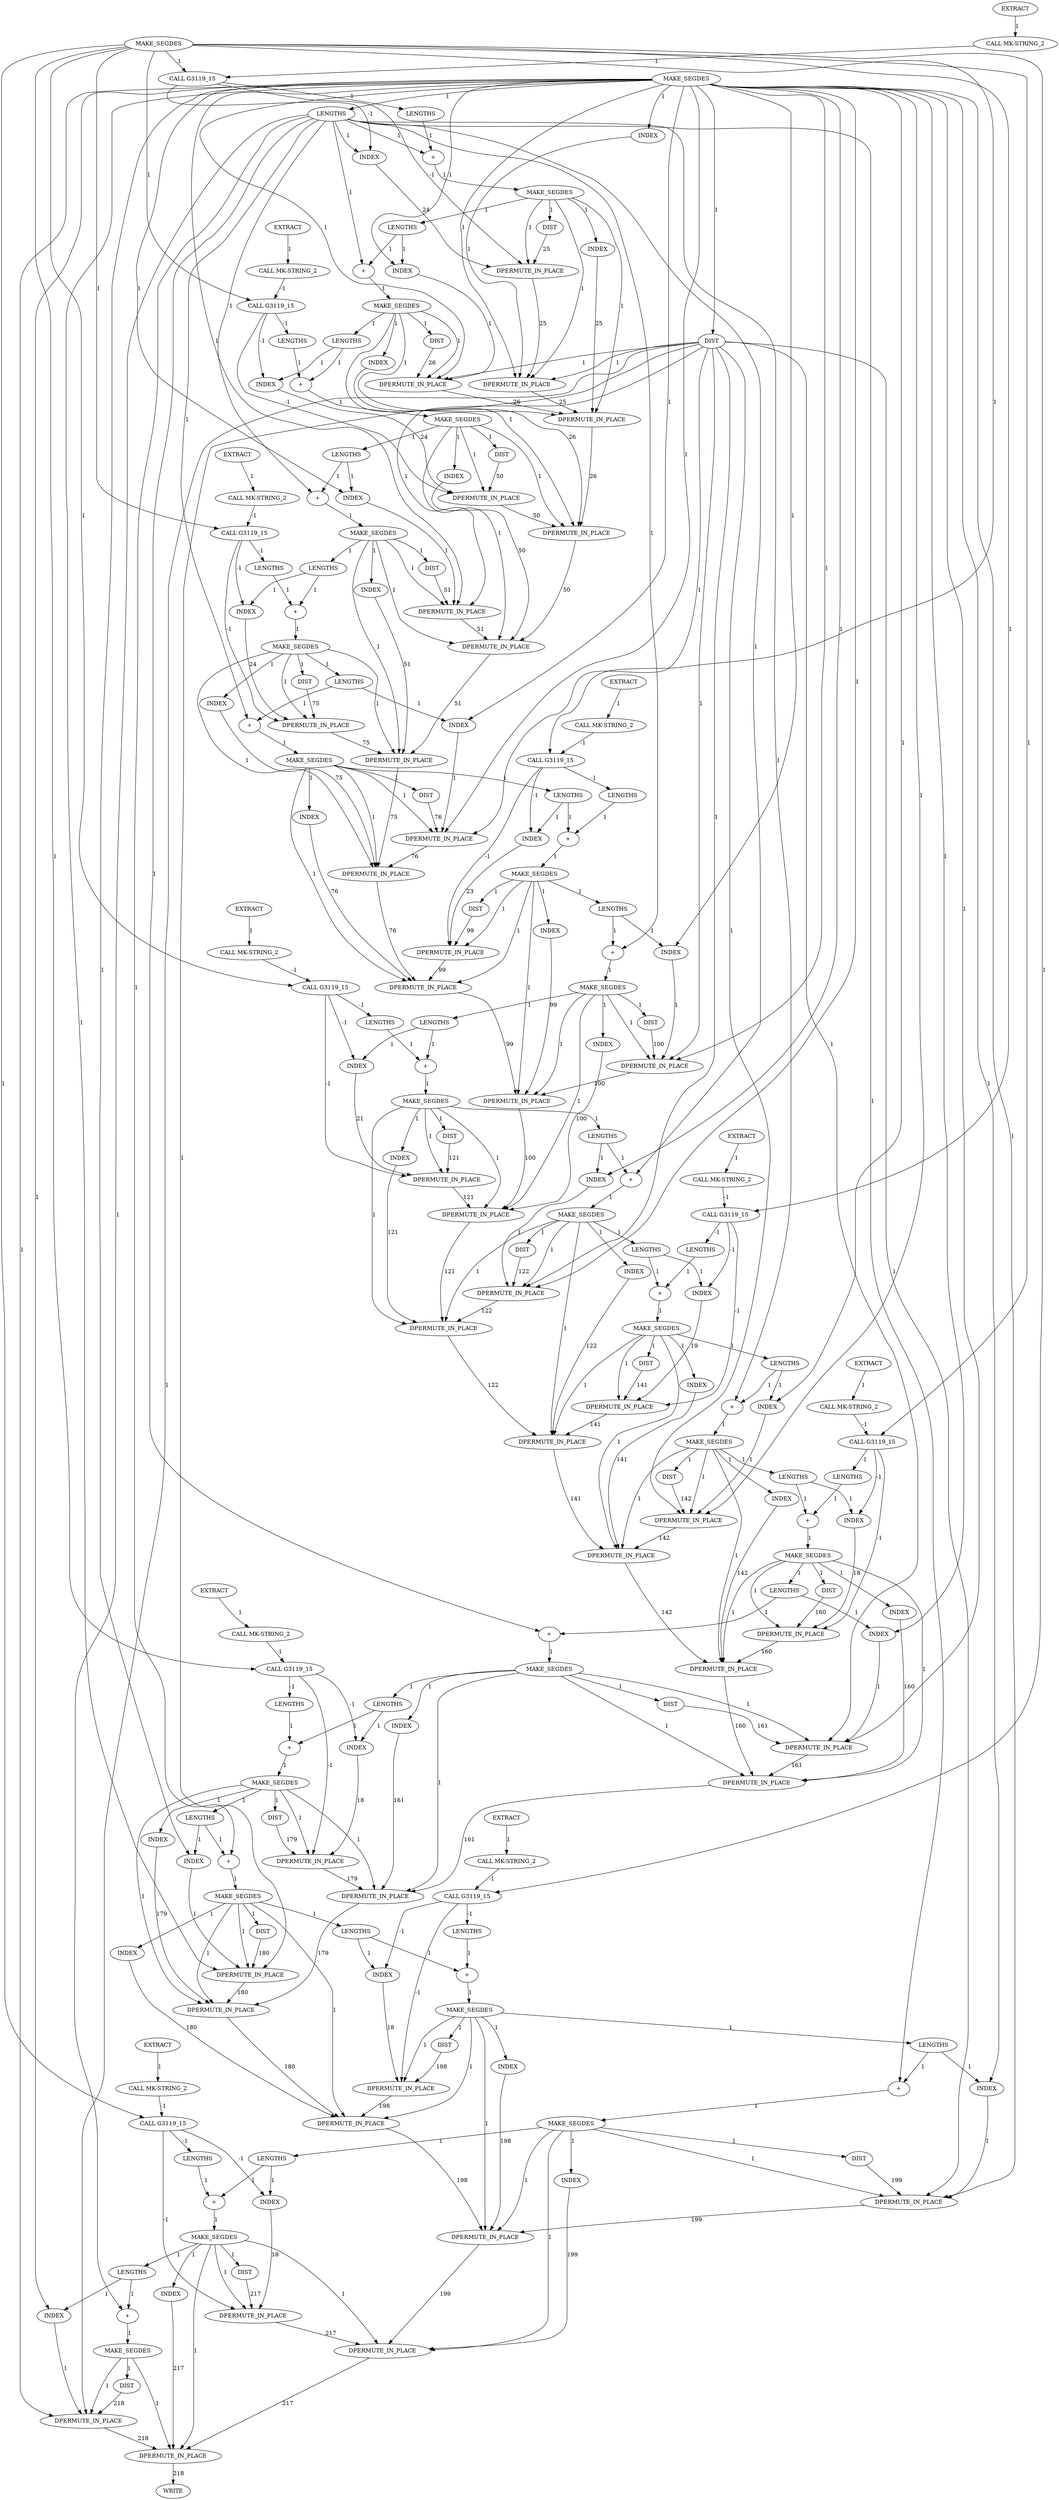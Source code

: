 digraph {
	ep_A_INST_10393 [label=DPERMUTE_IN_PLACE cost=386]
	ep_A_INST_10379 [label=DPERMUTE_IN_PLACE cost=344]
	ep_A_INST_6887 [label=MAKE_SEGDES cost=43]
	ep_A_INST_7927 [label=LENGTHS cost=1892]
	ep_A_INST_10364 [label=DPERMUTE_IN_PLACE cost=171]
	ep_A_INST_7839 [label=INDEX cost=2150]
	ep_A_INST_1050 [label="CALL MK-STRING_2" cost=0]
	ep_A_INST_6859 [label=INDEX cost=215]
	ep_A_INST_1094 [label="CALL MK-STRING_2" cost=0]
	ep_A_INST_6731 [label=EXTRACT cost=1978]
	ep_A_INST_7373 [label=MAKE_SEGDES cost=86]
	ep_A_INST_6725 [label=EXTRACT cost=43]
	ep_A_INST_8134 [label=INDEX cost=129]
	ep_A_INST_6785 [label=INDEX cost=215]
	ep_A_INST_10366 [label=DPERMUTE_IN_PLACE cost=344]
	ep_A_INST_7489 [label=LENGTHS cost=43]
	ep_A_INST_8150 [label=MAKE_SEGDES cost=43]
	ep_A_INST_10372 [label=DPERMUTE_IN_PLACE cost=172]
	ep_A_INST_7307 [label=MAKE_SEGDES cost=1]
	ep_A_INST_7447 [label=MAKE_SEGDES cost=1]
	ep_A_INST_10396 [label=DPERMUTE_IN_PLACE cost=172]
	ep_A_INST_6767 [label=EXTRACT cost=43]
	ep_A_INST_7867 [label=MAKE_SEGDES cost=43]
	ep_A_INST_8068 [label="+" cost=43]
	ep_A_INST_8049 [label=LENGTHS cost=43]
	ep_A_INST_8156 [label=DIST cost=1]
	ep_A_INST_7379 [label=DIST cost=43]
	ep_A_INST_7593 [label=DIST cost=86]
	ep_A_INST_6947 [label=LENGTHS cost=43]
	ep_A_INST_10359 [label=DPERMUTE_IN_PLACE cost=129]
	ep_A_INST_6813 [label=MAKE_SEGDES cost=2021]
	ep_A_INST_7659 [label=DIST cost=43]
	ep_A_INST_10362 [label=DPERMUTE_IN_PLACE cost=343]
	ep_A_INST_7637 [label=INDEX cost=172]
	ep_A_INST_7151 [label=INDEX cost=172]
	ep_A_INST_6948 [label="+" cost=43]
	ep_A_INST_10367 [label=DPERMUTE_IN_PLACE cost=258]
	ep_A_INST_7367 [label=LENGTHS cost=43]
	ep_A_INST_6893 [label=DIST cost=86]
	ep_A_INST_10397 [label=DPERMUTE_IN_PLACE cost=473]
	ep_A_INST_10376 [label=DPERMUTE_IN_PLACE cost=172]
	ep_A_INST_8079 [label=DIST cost=43]
	ep_A_INST_7209 [label=LENGTHS cost=43]
	ep_A_INST_7033 [label=DIST cost=43]
	ep_A_INST_1116 [label="CALL MK-STRING_2" cost=0]
	ep_A_INST_7011 [label=INDEX cost=215]
	ep_A_INST_1083 [label="CALL MK-STRING_2" cost=0]
	ep_A_INST_7873 [label=DIST cost=43]
	ep_A_INST_10387 [label=DPERMUTE_IN_PLACE cost=344]
	ep_A_INST_8180 [label=WRITE cost=0]
	ep_A_INST_7507 [label=LENGTHS cost=43]
	ep_A_INST_1073 [label="CALL G3119_15" cost=0]
	ep_A_INST_7423 [label=LENGTHS cost=43]
	ep_A_INST_7508 [label="+" cost=43]
	ep_A_INST_8073 [label=MAKE_SEGDES cost=1]
	ep_A_INST_10394 [label=DPERMUTE_IN_PLACE cost=257]
	ep_A_INST_1084 [label="CALL G3119_15" cost=0]
	ep_A_INST_1095 [label="CALL G3119_15" cost=0]
	ep_A_INST_8057 [label=INDEX cost=172]
	ep_A_INST_7722 [label="+" cost=86]
	ep_A_INST_1047 [label=MAKE_SEGDES cost=2451]
	ep_A_INST_1127 [label="CALL MK-STRING_2" cost=0]
	ep_A_INST_7703 [label=LENGTHS cost=86]
	ep_A_INST_7777 [label=INDEX cost=172]
	ep_A_INST_7357 [label=INDEX cost=215]
	ep_A_INST_1062 [label="CALL G3119_15" cost=0]
	ep_A_INST_7162 [label="+" cost=2021]
	ep_A_INST_6882 [label="+" cost=86]
	ep_A_INST_10390 [label=DPERMUTE_IN_PLACE cost=258]
	ep_A_INST_10392 [label=DPERMUTE_IN_PLACE cost=215]
	ep_A_INST_7939 [label=DIST cost=43]
	ep_A_INST_1117 [label="CALL G3119_15" cost=0]
	ep_A_INST_10378 [label=DPERMUTE_IN_PLACE cost=343]
	ep_A_INST_8007 [label=MAKE_SEGDES cost=2795]
	ep_A_INST_7233 [label=MAKE_SEGDES cost=43]
	ep_A_INST_7302 [label="+" cost=43]
	ep_A_INST_10360 [label=DPERMUTE_IN_PLACE cost=129]
	ep_A_INST_10369 [label=DPERMUTE_IN_PLACE cost=258]
	ep_A_INST_10385 [label=DPERMUTE_IN_PLACE cost=386]
	ep_A_INST_7228 [label="+" cost=43]
	ep_A_INST_6743 [label=EXTRACT cost=43]
	ep_A_INST_7629 [label=LENGTHS cost=86]
	ep_A_INST_10386 [label=DPERMUTE_IN_PLACE cost=301]
	ep_A_INST_7519 [label=DIST cost=43]
	ep_A_INST_8045 [label=INDEX cost=129]
	ep_A_INST_10370 [label=DPERMUTE_IN_PLACE cost=258]
	ep_A_INST_1105 [label="CALL MK-STRING_2" cost=0]
	ep_A_INST_6953 [label=MAKE_SEGDES cost=43]
	ep_A_INST_10371 [label=DPERMUTE_IN_PLACE cost=343]
	ep_A_INST_7022 [label="+" cost=86]
	ep_A_INST_7368 [label="+" cost=86]
	ep_A_INST_7087 [label=LENGTHS cost=43]
	ep_A_INST_7851 [label=INDEX cost=172]
	ep_A_INST_1051 [label="CALL G3119_15" cost=0]
	ep_A_INST_10375 [label=DPERMUTE_IN_PLACE cost=344]
	ep_A_INST_10358 [label=DPERMUTE_IN_PLACE cost=257]
	ep_A_INST_7793 [label=MAKE_SEGDES cost=86]
	ep_A_INST_7928 [label="+" cost=43]
	ep_A_INST_10373 [label=DPERMUTE_IN_PLACE cost=257]
	ep_A_INST_7497 [label=INDEX cost=2236]
	ep_A_INST_7027 [label=MAKE_SEGDES cost=1]
	ep_A_INST_7205 [label=INDEX cost=258]
	ep_A_INST_7983 [label=LENGTHS cost=86]
	ep_A_INST_10383 [label=DPERMUTE_IN_PLACE cost=343]
	ep_A_INST_7699 [label=INDEX cost=5461]
	ep_A_INST_7862 [label="+" cost=86]
	ep_A_INST_6769 [label=MAKE_SEGDES cost=43]
	ep_A_INST_6775 [label=DIST cost=86]
	ep_A_INST_7788 [label="+" cost=43]
	ep_A_INST_7065 [label=INDEX cost=172]
	ep_A_INST_7587 [label=MAKE_SEGDES cost=43]
	ep_A_INST_10382 [label=DPERMUTE_IN_PLACE cost=344]
	ep_A_INST_7345 [label=INDEX cost=2064]
	ep_A_INST_1149 [label="CALL MK-STRING_2" cost=0]
	ep_A_INST_10377 [label=DPERMUTE_IN_PLACE cost=301]
	ep_A_INST_6797 [label=INDEX cost=258]
	ep_A_INST_7453 [label=DIST cost=43]
	ep_A_INST_6713 [label=EXTRACT cost=129]
	ep_A_INST_6929 [label=LENGTHS cost=86]
	ep_A_INST_8126 [label=LENGTHS cost=86]
	ep_A_INST_7799 [label=DIST cost=1]
	ep_A_INST_7909 [label=LENGTHS cost=43]
	ep_A_INST_7733 [label=DIST cost=43]
	ep_A_INST_7419 [label=INDEX cost=2365]
	ep_A_INST_7917 [label=INDEX cost=129]
	ep_A_INST_7843 [label=LENGTHS cost=43]
	ep_A_INST_7279 [label=INDEX cost=215]
	ep_A_INST_8002 [label="+" cost=43]
	ep_A_INST_8122 [label=INDEX cost=2150]
	ep_A_INST_8067 [label=LENGTHS cost=43]
	ep_A_INST_7653 [label=MAKE_SEGDES cost=43]
	ep_A_INST_7559 [label=INDEX cost=258]
	ep_A_INST_6871 [label=INDEX cost=215]
	ep_A_INST_10361 [label=DPERMUTE_IN_PLACE cost=171]
	ep_A_INST_7442 [label="+" cost=86]
	ep_A_INST_7291 [label=INDEX cost=301]
	ep_A_INST_7069 [label=LENGTHS cost=1849]
	ep_A_INST_7905 [label=INDEX cost=172]
	ep_A_INST_7088 [label="+" cost=86]
	ep_A_INST_7431 [label=INDEX cost=301]
	ep_A_INST_7143 [label=LENGTHS cost=43]
	ep_A_INST_7647 [label=LENGTHS cost=43]
	ep_A_INST_10363 [label=DPERMUTE_IN_PLACE cost=172]
	ep_A_INST_6749 [label=EXTRACT cost=43]
	ep_A_INST_7485 [label=INDEX cost=172]
	ep_A_INST_6999 [label=INDEX cost=2580]
	ep_A_INST_7991 [label=INDEX cost=172]
	ep_A_INST_7769 [label=LENGTHS cost=86]
	ep_A_INST_7933 [label=MAKE_SEGDES cost=43]
	ep_A_INST_10380 [label=DPERMUTE_IN_PLACE cost=172]
	ep_A_INST_6819 [label=DIST cost=43]
	ep_A_INST_6761 [label=EXTRACT cost=1]
	ep_A_INST_7711 [label=INDEX cost=258]
	ep_A_INST_7217 [label=INDEX cost=215]
	ep_A_INST_1061 [label="CALL MK-STRING_2" cost=0]
	ep_A_INST_10391 [label=DPERMUTE_IN_PLACE cost=343]
	ep_A_INST_7765 [label=INDEX cost=2107]
	ep_A_INST_7077 [label=INDEX cost=258]
	ep_A_INST_6789 [label=LENGTHS cost=43]
	ep_A_INST_6719 [label=EXTRACT cost=43]
	ep_A_INST_10374 [label=DPERMUTE_IN_PLACE cost=343]
	ep_A_INST_7979 [label=INDEX cost=172]
	ep_A_INST_6808 [label="+" cost=86]
	ep_A_INST_7513 [label=MAKE_SEGDES cost=43]
	ep_A_INST_7582 [label="+" cost=2021]
	ep_A_INST_1139 [label="CALL G3119_15" cost=0]
	ep_A_INST_7349 [label=LENGTHS cost=43]
	ep_A_INST_8013 [label=DIST cost=43]
	ep_A_INST_7227 [label=LENGTHS cost=1]
	ep_A_INST_7625 [label=INDEX cost=129]
	ep_A_INST_6925 [label=INDEX cost=7310]
	ep_A_INST_7313 [label=DIST cost=43]
	ep_A_INST_1150 [label="CALL G3119_15" cost=0]
	ep_A_INST_6737 [label=EXTRACT cost=43]
	ep_A_INST_7239 [label=DIST cost=1978]
	ep_A_INST_1128 [label="CALL G3119_15" cost=0]
	ep_A_INST_6755 [label=EXTRACT cost=43]
	ep_A_INST_7139 [label=INDEX cost=215]
	ep_A_INST_7727 [label=MAKE_SEGDES cost=1]
	ep_A_INST_7787 [label=LENGTHS cost=1]
	ep_A_INST_7563 [label=LENGTHS cost=43]
	ep_A_INST_10395 [label=DPERMUTE_IN_PLACE cost=301]
	ep_A_INST_6807 [label=LENGTHS cost=43]
	ep_A_INST_10368 [label=DPERMUTE_IN_PLACE cost=129]
	ep_A_INST_7648 [label="+" cost=86]
	ep_A_INST_10389 [label=DPERMUTE_IN_PLACE cost=344]
	ep_A_INST_10381 [label=DPERMUTE_IN_PLACE cost=301]
	ep_A_INST_7093 [label=MAKE_SEGDES cost=86]
	ep_A_INST_7003 [label=LENGTHS cost=43]
	ep_A_INST_7167 [label=MAKE_SEGDES cost=86]
	ep_A_INST_1106 [label="CALL G3119_15" cost=0]
	ep_A_INST_10388 [label=DPERMUTE_IN_PLACE cost=129]
	ep_A_INST_10365 [label=DPERMUTE_IN_PLACE cost=258]
	ep_A_INST_6937 [label=INDEX cost=301]
	ep_A_INST_8145 [label="+" cost=86]
	ep_A_INST_7571 [label=INDEX cost=258]
	ep_A_INST_7099 [label=DIST cost=43]
	ep_A_INST_6863 [label=LENGTHS cost=43]
	ep_A_INST_1072 [label="CALL MK-STRING_2" cost=0]
	ep_A_INST_7173 [label=DIST cost=43]
	ep_A_INST_7283 [label=LENGTHS cost=86]
	ep_A_INST_1138 [label="CALL MK-STRING_2" cost=0]
	ep_A_INST_6959 [label=DIST cost=43]
	ep_A_INST_10384 [label=DPERMUTE_IN_PLACE cost=172]
	ep_A_INST_10393 -> ep_A_INST_10395 [label=199 cost=199]
	ep_A_INST_10379 -> ep_A_INST_10381 [label=141 cost=141]
	ep_A_INST_6887 -> ep_A_INST_6893 [label=1 cost=1]
	ep_A_INST_6887 -> ep_A_INST_10360 [label=1 cost=1]
	ep_A_INST_6887 -> ep_A_INST_10361 [label=1 cost=1]
	ep_A_INST_6887 -> ep_A_INST_6925 [label=1 cost=1]
	ep_A_INST_6887 -> ep_A_INST_6929 [label=1 cost=1]
	ep_A_INST_6887 -> ep_A_INST_10363 [label=1 cost=1]
	ep_A_INST_7927 -> ep_A_INST_7928 [label=1 cost=1]
	ep_A_INST_10364 -> ep_A_INST_10365 [label=51 cost=51]
	ep_A_INST_7839 -> ep_A_INST_10389 [label=179 cost=179]
	ep_A_INST_1050 -> ep_A_INST_1051 [label=-1 cost=-1]
	ep_A_INST_6859 -> ep_A_INST_10361 [label=25 cost=25]
	ep_A_INST_1094 -> ep_A_INST_1095 [label=-1 cost=-1]
	ep_A_INST_6731 -> ep_A_INST_1083 [label=1 cost=1]
	ep_A_INST_7373 -> ep_A_INST_7379 [label=1 cost=1]
	ep_A_INST_7373 -> ep_A_INST_10374 [label=1 cost=1]
	ep_A_INST_7373 -> ep_A_INST_10375 [label=1 cost=1]
	ep_A_INST_7373 -> ep_A_INST_7419 [label=1 cost=1]
	ep_A_INST_7373 -> ep_A_INST_7423 [label=1 cost=1]
	ep_A_INST_7373 -> ep_A_INST_10377 [label=1 cost=1]
	ep_A_INST_6725 -> ep_A_INST_1072 [label=1 cost=1]
	ep_A_INST_8134 -> ep_A_INST_10396 [label=1 cost=1]
	ep_A_INST_6785 -> ep_A_INST_10359 [label=1 cost=1]
	ep_A_INST_10366 -> ep_A_INST_10367 [label=75 cost=75]
	ep_A_INST_7489 -> ep_A_INST_7497 [label=1 cost=1]
	ep_A_INST_7489 -> ep_A_INST_7508 [label=1 cost=1]
	ep_A_INST_8150 -> ep_A_INST_8156 [label=1 cost=1]
	ep_A_INST_8150 -> ep_A_INST_10396 [label=1 cost=1]
	ep_A_INST_8150 -> ep_A_INST_10397 [label=1 cost=1]
	ep_A_INST_10372 -> ep_A_INST_10373 [label=100 cost=100]
	ep_A_INST_7307 -> ep_A_INST_7313 [label=1 cost=1]
	ep_A_INST_7307 -> ep_A_INST_10372 [label=1 cost=1]
	ep_A_INST_7307 -> ep_A_INST_10373 [label=1 cost=1]
	ep_A_INST_7307 -> ep_A_INST_7345 [label=1 cost=1]
	ep_A_INST_7307 -> ep_A_INST_7349 [label=1 cost=1]
	ep_A_INST_7307 -> ep_A_INST_10375 [label=1 cost=1]
	ep_A_INST_7447 -> ep_A_INST_7453 [label=1 cost=1]
	ep_A_INST_7447 -> ep_A_INST_10376 [label=1 cost=1]
	ep_A_INST_7447 -> ep_A_INST_10377 [label=1 cost=1]
	ep_A_INST_7447 -> ep_A_INST_7485 [label=1 cost=1]
	ep_A_INST_7447 -> ep_A_INST_7489 [label=1 cost=1]
	ep_A_INST_7447 -> ep_A_INST_10379 [label=1 cost=1]
	ep_A_INST_10396 -> ep_A_INST_10397 [label=218 cost=218]
	ep_A_INST_6767 -> ep_A_INST_1149 [label=1 cost=1]
	ep_A_INST_7867 -> ep_A_INST_7873 [label=1 cost=1]
	ep_A_INST_7867 -> ep_A_INST_10388 [label=1 cost=1]
	ep_A_INST_7867 -> ep_A_INST_10389 [label=1 cost=1]
	ep_A_INST_7867 -> ep_A_INST_7905 [label=1 cost=1]
	ep_A_INST_7867 -> ep_A_INST_7909 [label=1 cost=1]
	ep_A_INST_7867 -> ep_A_INST_10391 [label=1 cost=1]
	ep_A_INST_8068 -> ep_A_INST_8073 [label=1 cost=1]
	ep_A_INST_8049 -> ep_A_INST_8057 [label=1 cost=1]
	ep_A_INST_8049 -> ep_A_INST_8068 [label=1 cost=1]
	ep_A_INST_8156 -> ep_A_INST_10396 [label=218 cost=218]
	ep_A_INST_7379 -> ep_A_INST_10374 [label=121 cost=121]
	ep_A_INST_7593 -> ep_A_INST_10380 [label=142 cost=142]
	ep_A_INST_6947 -> ep_A_INST_6948 [label=1 cost=1]
	ep_A_INST_10359 -> ep_A_INST_10361 [label=25 cost=25]
	ep_A_INST_6813 -> ep_A_INST_6819 [label=1 cost=1]
	ep_A_INST_6813 -> ep_A_INST_10358 [label=1 cost=1]
	ep_A_INST_6813 -> ep_A_INST_10359 [label=1 cost=1]
	ep_A_INST_6813 -> ep_A_INST_6859 [label=1 cost=1]
	ep_A_INST_6813 -> ep_A_INST_6863 [label=1 cost=1]
	ep_A_INST_6813 -> ep_A_INST_10361 [label=1 cost=1]
	ep_A_INST_7659 -> ep_A_INST_10382 [label=160 cost=160]
	ep_A_INST_10362 -> ep_A_INST_10363 [label=50 cost=50]
	ep_A_INST_7637 -> ep_A_INST_10382 [label=18 cost=18]
	ep_A_INST_7151 -> ep_A_INST_10368 [label=1 cost=1]
	ep_A_INST_6948 -> ep_A_INST_6953 [label=1 cost=1]
	ep_A_INST_10367 -> ep_A_INST_10369 [label=75 cost=75]
	ep_A_INST_7367 -> ep_A_INST_7368 [label=1 cost=1]
	ep_A_INST_6893 -> ep_A_INST_10360 [label=26 cost=26]
	ep_A_INST_10397 -> ep_A_INST_8180 [label=218 cost=218]
	ep_A_INST_10376 -> ep_A_INST_10377 [label=122 cost=122]
	ep_A_INST_8079 -> ep_A_INST_10394 [label=217 cost=217]
	ep_A_INST_7209 -> ep_A_INST_7217 [label=1 cost=1]
	ep_A_INST_7209 -> ep_A_INST_7228 [label=1 cost=1]
	ep_A_INST_7033 -> ep_A_INST_10364 [label=51 cost=51]
	ep_A_INST_1116 -> ep_A_INST_1117 [label=-1 cost=-1]
	ep_A_INST_7011 -> ep_A_INST_10364 [label=1 cost=1]
	ep_A_INST_1083 -> ep_A_INST_1084 [label=-1 cost=-1]
	ep_A_INST_7873 -> ep_A_INST_10388 [label=180 cost=180]
	ep_A_INST_10387 -> ep_A_INST_10389 [label=179 cost=179]
	ep_A_INST_7507 -> ep_A_INST_7508 [label=1 cost=1]
	ep_A_INST_1073 -> ep_A_INST_7077 [label=-1 cost=-1]
	ep_A_INST_1073 -> ep_A_INST_7087 [label=-1 cost=-1]
	ep_A_INST_1073 -> ep_A_INST_10366 [label=-1 cost=-1]
	ep_A_INST_7423 -> ep_A_INST_7431 [label=1 cost=1]
	ep_A_INST_7423 -> ep_A_INST_7442 [label=1 cost=1]
	ep_A_INST_7508 -> ep_A_INST_7513 [label=1 cost=1]
	ep_A_INST_8073 -> ep_A_INST_8079 [label=1 cost=1]
	ep_A_INST_8073 -> ep_A_INST_10394 [label=1 cost=1]
	ep_A_INST_8073 -> ep_A_INST_10395 [label=1 cost=1]
	ep_A_INST_8073 -> ep_A_INST_8122 [label=1 cost=1]
	ep_A_INST_8073 -> ep_A_INST_8126 [label=1 cost=1]
	ep_A_INST_8073 -> ep_A_INST_10397 [label=1 cost=1]
	ep_A_INST_10394 -> ep_A_INST_10395 [label=217 cost=217]
	ep_A_INST_1084 -> ep_A_INST_7217 [label=-1 cost=-1]
	ep_A_INST_1084 -> ep_A_INST_7227 [label=-1 cost=-1]
	ep_A_INST_1084 -> ep_A_INST_10370 [label=-1 cost=-1]
	ep_A_INST_1095 -> ep_A_INST_7357 [label=-1 cost=-1]
	ep_A_INST_1095 -> ep_A_INST_7367 [label=-1 cost=-1]
	ep_A_INST_1095 -> ep_A_INST_10374 [label=-1 cost=-1]
	ep_A_INST_8057 -> ep_A_INST_10394 [label=18 cost=18]
	ep_A_INST_7722 -> ep_A_INST_7727 [label=1 cost=1]
	ep_A_INST_1047 -> ep_A_INST_1051 [label=1 cost=1]
	ep_A_INST_1047 -> ep_A_INST_1062 [label=1 cost=1]
	ep_A_INST_1047 -> ep_A_INST_1073 [label=1 cost=1]
	ep_A_INST_1047 -> ep_A_INST_1084 [label=1 cost=1]
	ep_A_INST_1047 -> ep_A_INST_1095 [label=1 cost=1]
	ep_A_INST_1047 -> ep_A_INST_1106 [label=1 cost=1]
	ep_A_INST_1047 -> ep_A_INST_1117 [label=1 cost=1]
	ep_A_INST_1047 -> ep_A_INST_1128 [label=1 cost=1]
	ep_A_INST_1047 -> ep_A_INST_1139 [label=1 cost=1]
	ep_A_INST_1047 -> ep_A_INST_1150 [label=1 cost=1]
	ep_A_INST_1127 -> ep_A_INST_1128 [label=-1 cost=-1]
	ep_A_INST_7703 -> ep_A_INST_7711 [label=1 cost=1]
	ep_A_INST_7703 -> ep_A_INST_7722 [label=1 cost=1]
	ep_A_INST_7777 -> ep_A_INST_10386 [label=18 cost=18]
	ep_A_INST_7357 -> ep_A_INST_10374 [label=21 cost=21]
	ep_A_INST_1062 -> ep_A_INST_6937 [label=-1 cost=-1]
	ep_A_INST_1062 -> ep_A_INST_6947 [label=-1 cost=-1]
	ep_A_INST_1062 -> ep_A_INST_10362 [label=-1 cost=-1]
	ep_A_INST_7162 -> ep_A_INST_7167 [label=1 cost=1]
	ep_A_INST_6882 -> ep_A_INST_6887 [label=1 cost=1]
	ep_A_INST_10390 -> ep_A_INST_10391 [label=198 cost=198]
	ep_A_INST_10392 -> ep_A_INST_10393 [label=199 cost=199]
	ep_A_INST_7939 -> ep_A_INST_10390 [label=198 cost=198]
	ep_A_INST_1117 -> ep_A_INST_7637 [label=-1 cost=-1]
	ep_A_INST_1117 -> ep_A_INST_7647 [label=-1 cost=-1]
	ep_A_INST_1117 -> ep_A_INST_10382 [label=-1 cost=-1]
	ep_A_INST_10378 -> ep_A_INST_10379 [label=141 cost=141]
	ep_A_INST_8007 -> ep_A_INST_8013 [label=1 cost=1]
	ep_A_INST_8007 -> ep_A_INST_10392 [label=1 cost=1]
	ep_A_INST_8007 -> ep_A_INST_10393 [label=1 cost=1]
	ep_A_INST_8007 -> ep_A_INST_8045 [label=1 cost=1]
	ep_A_INST_8007 -> ep_A_INST_8049 [label=1 cost=1]
	ep_A_INST_8007 -> ep_A_INST_10395 [label=1 cost=1]
	ep_A_INST_7233 -> ep_A_INST_7239 [label=1 cost=1]
	ep_A_INST_7233 -> ep_A_INST_10370 [label=1 cost=1]
	ep_A_INST_7233 -> ep_A_INST_10371 [label=1 cost=1]
	ep_A_INST_7233 -> ep_A_INST_7279 [label=1 cost=1]
	ep_A_INST_7233 -> ep_A_INST_7283 [label=1 cost=1]
	ep_A_INST_7233 -> ep_A_INST_10373 [label=1 cost=1]
	ep_A_INST_7302 -> ep_A_INST_7307 [label=1 cost=1]
	ep_A_INST_10360 -> ep_A_INST_10361 [label=26 cost=26]
	ep_A_INST_10369 -> ep_A_INST_10371 [label=76 cost=76]
	ep_A_INST_10385 -> ep_A_INST_10387 [label=161 cost=161]
	ep_A_INST_7228 -> ep_A_INST_7233 [label=1 cost=1]
	ep_A_INST_6743 -> ep_A_INST_1105 [label=1 cost=1]
	ep_A_INST_7629 -> ep_A_INST_7637 [label=1 cost=1]
	ep_A_INST_7629 -> ep_A_INST_7648 [label=1 cost=1]
	ep_A_INST_10386 -> ep_A_INST_10387 [label=179 cost=179]
	ep_A_INST_7519 -> ep_A_INST_10378 [label=141 cost=141]
	ep_A_INST_8045 -> ep_A_INST_10395 [label=199 cost=199]
	ep_A_INST_10370 -> ep_A_INST_10371 [label=99 cost=99]
	ep_A_INST_1105 -> ep_A_INST_1106 [label=-1 cost=-1]
	ep_A_INST_6953 -> ep_A_INST_6959 [label=1 cost=1]
	ep_A_INST_6953 -> ep_A_INST_10362 [label=1 cost=1]
	ep_A_INST_6953 -> ep_A_INST_10363 [label=1 cost=1]
	ep_A_INST_6953 -> ep_A_INST_6999 [label=1 cost=1]
	ep_A_INST_6953 -> ep_A_INST_7003 [label=1 cost=1]
	ep_A_INST_6953 -> ep_A_INST_10365 [label=1 cost=1]
	ep_A_INST_10371 -> ep_A_INST_10373 [label=99 cost=99]
	ep_A_INST_7022 -> ep_A_INST_7027 [label=1 cost=1]
	ep_A_INST_7368 -> ep_A_INST_7373 [label=1 cost=1]
	ep_A_INST_7087 -> ep_A_INST_7088 [label=1 cost=1]
	ep_A_INST_7851 -> ep_A_INST_10388 [label=1 cost=1]
	ep_A_INST_1051 -> ep_A_INST_6797 [label=-1 cost=-1]
	ep_A_INST_1051 -> ep_A_INST_6807 [label=-1 cost=-1]
	ep_A_INST_1051 -> ep_A_INST_10358 [label=-1 cost=-1]
	ep_A_INST_10375 -> ep_A_INST_10377 [label=121 cost=121]
	ep_A_INST_10358 -> ep_A_INST_10359 [label=25 cost=25]
	ep_A_INST_7793 -> ep_A_INST_7799 [label=1 cost=1]
	ep_A_INST_7793 -> ep_A_INST_10386 [label=1 cost=1]
	ep_A_INST_7793 -> ep_A_INST_10387 [label=1 cost=1]
	ep_A_INST_7793 -> ep_A_INST_7839 [label=1 cost=1]
	ep_A_INST_7793 -> ep_A_INST_7843 [label=1 cost=1]
	ep_A_INST_7793 -> ep_A_INST_10389 [label=1 cost=1]
	ep_A_INST_7928 -> ep_A_INST_7933 [label=1 cost=1]
	ep_A_INST_10373 -> ep_A_INST_10375 [label=100 cost=100]
	ep_A_INST_7497 -> ep_A_INST_10378 [label=19 cost=19]
	ep_A_INST_7027 -> ep_A_INST_7033 [label=1 cost=1]
	ep_A_INST_7027 -> ep_A_INST_10364 [label=1 cost=1]
	ep_A_INST_7027 -> ep_A_INST_10365 [label=1 cost=1]
	ep_A_INST_7027 -> ep_A_INST_7065 [label=1 cost=1]
	ep_A_INST_7027 -> ep_A_INST_7069 [label=1 cost=1]
	ep_A_INST_7027 -> ep_A_INST_10367 [label=1 cost=1]
	ep_A_INST_7205 -> ep_A_INST_10371 [label=76 cost=76]
	ep_A_INST_7983 -> ep_A_INST_7991 [label=1 cost=1]
	ep_A_INST_7983 -> ep_A_INST_8002 [label=1 cost=1]
	ep_A_INST_10383 -> ep_A_INST_10385 [label=160 cost=160]
	ep_A_INST_7699 -> ep_A_INST_10385 [label=160 cost=160]
	ep_A_INST_7862 -> ep_A_INST_7867 [label=1 cost=1]
	ep_A_INST_6769 -> ep_A_INST_6775 [label=1 cost=1]
	ep_A_INST_6769 -> ep_A_INST_6785 [label=1 cost=1]
	ep_A_INST_6769 -> ep_A_INST_6789 [label=1 cost=1]
	ep_A_INST_6769 -> ep_A_INST_10359 [label=1 cost=1]
	ep_A_INST_6769 -> ep_A_INST_6871 [label=1 cost=1]
	ep_A_INST_6769 -> ep_A_INST_10360 [label=1 cost=1]
	ep_A_INST_6769 -> ep_A_INST_7011 [label=1 cost=1]
	ep_A_INST_6769 -> ep_A_INST_10364 [label=1 cost=1]
	ep_A_INST_6769 -> ep_A_INST_7151 [label=1 cost=1]
	ep_A_INST_6769 -> ep_A_INST_10368 [label=1 cost=1]
	ep_A_INST_6769 -> ep_A_INST_7291 [label=1 cost=1]
	ep_A_INST_6769 -> ep_A_INST_10372 [label=1 cost=1]
	ep_A_INST_6769 -> ep_A_INST_7431 [label=1 cost=1]
	ep_A_INST_6769 -> ep_A_INST_10376 [label=1 cost=1]
	ep_A_INST_6769 -> ep_A_INST_7571 [label=1 cost=1]
	ep_A_INST_6769 -> ep_A_INST_10380 [label=1 cost=1]
	ep_A_INST_6769 -> ep_A_INST_7711 [label=1 cost=1]
	ep_A_INST_6769 -> ep_A_INST_10384 [label=1 cost=1]
	ep_A_INST_6769 -> ep_A_INST_7851 [label=1 cost=1]
	ep_A_INST_6769 -> ep_A_INST_10388 [label=1 cost=1]
	ep_A_INST_6769 -> ep_A_INST_7991 [label=1 cost=1]
	ep_A_INST_6769 -> ep_A_INST_10392 [label=1 cost=1]
	ep_A_INST_6769 -> ep_A_INST_8134 [label=1 cost=1]
	ep_A_INST_6769 -> ep_A_INST_10396 [label=1 cost=1]
	ep_A_INST_6775 -> ep_A_INST_10359 [label=1 cost=1]
	ep_A_INST_6775 -> ep_A_INST_10360 [label=1 cost=1]
	ep_A_INST_6775 -> ep_A_INST_10364 [label=1 cost=1]
	ep_A_INST_6775 -> ep_A_INST_10368 [label=1 cost=1]
	ep_A_INST_6775 -> ep_A_INST_10372 [label=1 cost=1]
	ep_A_INST_6775 -> ep_A_INST_10376 [label=1 cost=1]
	ep_A_INST_6775 -> ep_A_INST_10380 [label=1 cost=1]
	ep_A_INST_6775 -> ep_A_INST_10384 [label=1 cost=1]
	ep_A_INST_6775 -> ep_A_INST_10388 [label=1 cost=1]
	ep_A_INST_6775 -> ep_A_INST_10392 [label=1 cost=1]
	ep_A_INST_6775 -> ep_A_INST_10396 [label=1 cost=1]
	ep_A_INST_7788 -> ep_A_INST_7793 [label=1 cost=1]
	ep_A_INST_7065 -> ep_A_INST_10367 [label=51 cost=51]
	ep_A_INST_7587 -> ep_A_INST_7593 [label=1 cost=1]
	ep_A_INST_7587 -> ep_A_INST_10380 [label=1 cost=1]
	ep_A_INST_7587 -> ep_A_INST_10381 [label=1 cost=1]
	ep_A_INST_7587 -> ep_A_INST_7625 [label=1 cost=1]
	ep_A_INST_7587 -> ep_A_INST_7629 [label=1 cost=1]
	ep_A_INST_7587 -> ep_A_INST_10383 [label=1 cost=1]
	ep_A_INST_10382 -> ep_A_INST_10383 [label=160 cost=160]
	ep_A_INST_7345 -> ep_A_INST_10375 [label=100 cost=100]
	ep_A_INST_1149 -> ep_A_INST_1150 [label=-1 cost=-1]
	ep_A_INST_10377 -> ep_A_INST_10379 [label=122 cost=122]
	ep_A_INST_6797 -> ep_A_INST_10358 [label=24 cost=24]
	ep_A_INST_7453 -> ep_A_INST_10376 [label=122 cost=122]
	ep_A_INST_6713 -> ep_A_INST_1050 [label=1 cost=1]
	ep_A_INST_6929 -> ep_A_INST_6937 [label=1 cost=1]
	ep_A_INST_6929 -> ep_A_INST_6948 [label=1 cost=1]
	ep_A_INST_8126 -> ep_A_INST_8134 [label=1 cost=1]
	ep_A_INST_8126 -> ep_A_INST_8145 [label=1 cost=1]
	ep_A_INST_7799 -> ep_A_INST_10386 [label=179 cost=179]
	ep_A_INST_7909 -> ep_A_INST_7917 [label=1 cost=1]
	ep_A_INST_7909 -> ep_A_INST_7928 [label=1 cost=1]
	ep_A_INST_7733 -> ep_A_INST_10384 [label=161 cost=161]
	ep_A_INST_7419 -> ep_A_INST_10377 [label=121 cost=121]
	ep_A_INST_7917 -> ep_A_INST_10390 [label=18 cost=18]
	ep_A_INST_7843 -> ep_A_INST_7851 [label=1 cost=1]
	ep_A_INST_7843 -> ep_A_INST_7862 [label=1 cost=1]
	ep_A_INST_7279 -> ep_A_INST_10373 [label=99 cost=99]
	ep_A_INST_8002 -> ep_A_INST_8007 [label=1 cost=1]
	ep_A_INST_8122 -> ep_A_INST_10397 [label=217 cost=217]
	ep_A_INST_8067 -> ep_A_INST_8068 [label=1 cost=1]
	ep_A_INST_7653 -> ep_A_INST_7659 [label=1 cost=1]
	ep_A_INST_7653 -> ep_A_INST_10382 [label=1 cost=1]
	ep_A_INST_7653 -> ep_A_INST_10383 [label=1 cost=1]
	ep_A_INST_7653 -> ep_A_INST_7699 [label=1 cost=1]
	ep_A_INST_7653 -> ep_A_INST_7703 [label=1 cost=1]
	ep_A_INST_7653 -> ep_A_INST_10385 [label=1 cost=1]
	ep_A_INST_7559 -> ep_A_INST_10381 [label=141 cost=141]
	ep_A_INST_6871 -> ep_A_INST_10360 [label=1 cost=1]
	ep_A_INST_10361 -> ep_A_INST_10363 [label=26 cost=26]
	ep_A_INST_7442 -> ep_A_INST_7447 [label=1 cost=1]
	ep_A_INST_7291 -> ep_A_INST_10372 [label=1 cost=1]
	ep_A_INST_7069 -> ep_A_INST_7077 [label=1 cost=1]
	ep_A_INST_7069 -> ep_A_INST_7088 [label=1 cost=1]
	ep_A_INST_7905 -> ep_A_INST_10391 [label=180 cost=180]
	ep_A_INST_7088 -> ep_A_INST_7093 [label=1 cost=1]
	ep_A_INST_7431 -> ep_A_INST_10376 [label=1 cost=1]
	ep_A_INST_7143 -> ep_A_INST_7151 [label=1 cost=1]
	ep_A_INST_7143 -> ep_A_INST_7162 [label=1 cost=1]
	ep_A_INST_7647 -> ep_A_INST_7648 [label=1 cost=1]
	ep_A_INST_10363 -> ep_A_INST_10365 [label=50 cost=50]
	ep_A_INST_6749 -> ep_A_INST_1116 [label=1 cost=1]
	ep_A_INST_7485 -> ep_A_INST_10379 [label=122 cost=122]
	ep_A_INST_6999 -> ep_A_INST_10365 [label=50 cost=50]
	ep_A_INST_7991 -> ep_A_INST_10392 [label=1 cost=1]
	ep_A_INST_7769 -> ep_A_INST_7777 [label=1 cost=1]
	ep_A_INST_7769 -> ep_A_INST_7788 [label=1 cost=1]
	ep_A_INST_7933 -> ep_A_INST_7939 [label=1 cost=1]
	ep_A_INST_7933 -> ep_A_INST_10390 [label=1 cost=1]
	ep_A_INST_7933 -> ep_A_INST_10391 [label=1 cost=1]
	ep_A_INST_7933 -> ep_A_INST_7979 [label=1 cost=1]
	ep_A_INST_7933 -> ep_A_INST_7983 [label=1 cost=1]
	ep_A_INST_7933 -> ep_A_INST_10393 [label=1 cost=1]
	ep_A_INST_10380 -> ep_A_INST_10381 [label=142 cost=142]
	ep_A_INST_6819 -> ep_A_INST_10358 [label=25 cost=25]
	ep_A_INST_6761 -> ep_A_INST_1138 [label=1 cost=1]
	ep_A_INST_7711 -> ep_A_INST_10384 [label=1 cost=1]
	ep_A_INST_7217 -> ep_A_INST_10370 [label=23 cost=23]
	ep_A_INST_1061 -> ep_A_INST_1062 [label=-1 cost=-1]
	ep_A_INST_10391 -> ep_A_INST_10393 [label=198 cost=198]
	ep_A_INST_7765 -> ep_A_INST_10387 [label=161 cost=161]
	ep_A_INST_7077 -> ep_A_INST_10366 [label=24 cost=24]
	ep_A_INST_6789 -> ep_A_INST_6797 [label=1 cost=1]
	ep_A_INST_6789 -> ep_A_INST_6808 [label=1 cost=1]
	ep_A_INST_6789 -> ep_A_INST_6882 [label=1 cost=1]
	ep_A_INST_6789 -> ep_A_INST_7022 [label=1 cost=1]
	ep_A_INST_6789 -> ep_A_INST_7162 [label=1 cost=1]
	ep_A_INST_6789 -> ep_A_INST_7302 [label=1 cost=1]
	ep_A_INST_6789 -> ep_A_INST_7442 [label=1 cost=1]
	ep_A_INST_6789 -> ep_A_INST_7582 [label=1 cost=1]
	ep_A_INST_6789 -> ep_A_INST_7722 [label=1 cost=1]
	ep_A_INST_6789 -> ep_A_INST_7862 [label=1 cost=1]
	ep_A_INST_6789 -> ep_A_INST_8002 [label=1 cost=1]
	ep_A_INST_6789 -> ep_A_INST_8145 [label=1 cost=1]
	ep_A_INST_6719 -> ep_A_INST_1061 [label=1 cost=1]
	ep_A_INST_10374 -> ep_A_INST_10375 [label=121 cost=121]
	ep_A_INST_7979 -> ep_A_INST_10393 [label=198 cost=198]
	ep_A_INST_6808 -> ep_A_INST_6813 [label=1 cost=1]
	ep_A_INST_7513 -> ep_A_INST_7519 [label=1 cost=1]
	ep_A_INST_7513 -> ep_A_INST_10378 [label=1 cost=1]
	ep_A_INST_7513 -> ep_A_INST_10379 [label=1 cost=1]
	ep_A_INST_7513 -> ep_A_INST_7559 [label=1 cost=1]
	ep_A_INST_7513 -> ep_A_INST_7563 [label=1 cost=1]
	ep_A_INST_7513 -> ep_A_INST_10381 [label=1 cost=1]
	ep_A_INST_7582 -> ep_A_INST_7587 [label=1 cost=1]
	ep_A_INST_1139 -> ep_A_INST_7917 [label=-1 cost=-1]
	ep_A_INST_1139 -> ep_A_INST_7927 [label=-1 cost=-1]
	ep_A_INST_1139 -> ep_A_INST_10390 [label=-1 cost=-1]
	ep_A_INST_7349 -> ep_A_INST_7357 [label=1 cost=1]
	ep_A_INST_7349 -> ep_A_INST_7368 [label=1 cost=1]
	ep_A_INST_8013 -> ep_A_INST_10392 [label=199 cost=199]
	ep_A_INST_7227 -> ep_A_INST_7228 [label=1 cost=1]
	ep_A_INST_7625 -> ep_A_INST_10383 [label=142 cost=142]
	ep_A_INST_6925 -> ep_A_INST_10363 [label=26 cost=26]
	ep_A_INST_7313 -> ep_A_INST_10372 [label=100 cost=100]
	ep_A_INST_1150 -> ep_A_INST_8057 [label=-1 cost=-1]
	ep_A_INST_1150 -> ep_A_INST_8067 [label=-1 cost=-1]
	ep_A_INST_1150 -> ep_A_INST_10394 [label=-1 cost=-1]
	ep_A_INST_6737 -> ep_A_INST_1094 [label=1 cost=1]
	ep_A_INST_7239 -> ep_A_INST_10370 [label=99 cost=99]
	ep_A_INST_1128 -> ep_A_INST_7777 [label=-1 cost=-1]
	ep_A_INST_1128 -> ep_A_INST_7787 [label=-1 cost=-1]
	ep_A_INST_1128 -> ep_A_INST_10386 [label=-1 cost=-1]
	ep_A_INST_6755 -> ep_A_INST_1127 [label=1 cost=1]
	ep_A_INST_7139 -> ep_A_INST_10369 [label=75 cost=75]
	ep_A_INST_7727 -> ep_A_INST_7733 [label=1 cost=1]
	ep_A_INST_7727 -> ep_A_INST_10384 [label=1 cost=1]
	ep_A_INST_7727 -> ep_A_INST_10385 [label=1 cost=1]
	ep_A_INST_7727 -> ep_A_INST_7765 [label=1 cost=1]
	ep_A_INST_7727 -> ep_A_INST_7769 [label=1 cost=1]
	ep_A_INST_7727 -> ep_A_INST_10387 [label=1 cost=1]
	ep_A_INST_7787 -> ep_A_INST_7788 [label=1 cost=1]
	ep_A_INST_7563 -> ep_A_INST_7571 [label=1 cost=1]
	ep_A_INST_7563 -> ep_A_INST_7582 [label=1 cost=1]
	ep_A_INST_10395 -> ep_A_INST_10397 [label=217 cost=217]
	ep_A_INST_6807 -> ep_A_INST_6808 [label=1 cost=1]
	ep_A_INST_10368 -> ep_A_INST_10369 [label=76 cost=76]
	ep_A_INST_7648 -> ep_A_INST_7653 [label=1 cost=1]
	ep_A_INST_10389 -> ep_A_INST_10391 [label=180 cost=180]
	ep_A_INST_10381 -> ep_A_INST_10383 [label=142 cost=142]
	ep_A_INST_7093 -> ep_A_INST_7099 [label=1 cost=1]
	ep_A_INST_7093 -> ep_A_INST_10366 [label=1 cost=1]
	ep_A_INST_7093 -> ep_A_INST_10367 [label=1 cost=1]
	ep_A_INST_7093 -> ep_A_INST_7139 [label=1 cost=1]
	ep_A_INST_7093 -> ep_A_INST_7143 [label=1 cost=1]
	ep_A_INST_7093 -> ep_A_INST_10369 [label=1 cost=1]
	ep_A_INST_7003 -> ep_A_INST_7011 [label=1 cost=1]
	ep_A_INST_7003 -> ep_A_INST_7022 [label=1 cost=1]
	ep_A_INST_7167 -> ep_A_INST_7173 [label=1 cost=1]
	ep_A_INST_7167 -> ep_A_INST_10368 [label=1 cost=1]
	ep_A_INST_7167 -> ep_A_INST_10369 [label=1 cost=1]
	ep_A_INST_7167 -> ep_A_INST_7205 [label=1 cost=1]
	ep_A_INST_7167 -> ep_A_INST_7209 [label=1 cost=1]
	ep_A_INST_7167 -> ep_A_INST_10371 [label=1 cost=1]
	ep_A_INST_1106 -> ep_A_INST_7497 [label=-1 cost=-1]
	ep_A_INST_1106 -> ep_A_INST_7507 [label=-1 cost=-1]
	ep_A_INST_1106 -> ep_A_INST_10378 [label=-1 cost=-1]
	ep_A_INST_10388 -> ep_A_INST_10389 [label=180 cost=180]
	ep_A_INST_10365 -> ep_A_INST_10367 [label=51 cost=51]
	ep_A_INST_6937 -> ep_A_INST_10362 [label=24 cost=24]
	ep_A_INST_8145 -> ep_A_INST_8150 [label=1 cost=1]
	ep_A_INST_7571 -> ep_A_INST_10380 [label=1 cost=1]
	ep_A_INST_7099 -> ep_A_INST_10366 [label=75 cost=75]
	ep_A_INST_6863 -> ep_A_INST_6871 [label=1 cost=1]
	ep_A_INST_6863 -> ep_A_INST_6882 [label=1 cost=1]
	ep_A_INST_1072 -> ep_A_INST_1073 [label=-1 cost=-1]
	ep_A_INST_7173 -> ep_A_INST_10368 [label=76 cost=76]
	ep_A_INST_7283 -> ep_A_INST_7291 [label=1 cost=1]
	ep_A_INST_7283 -> ep_A_INST_7302 [label=1 cost=1]
	ep_A_INST_1138 -> ep_A_INST_1139 [label=-1 cost=-1]
	ep_A_INST_6959 -> ep_A_INST_10362 [label=50 cost=50]
	ep_A_INST_10384 -> ep_A_INST_10385 [label=161 cost=161]
}
